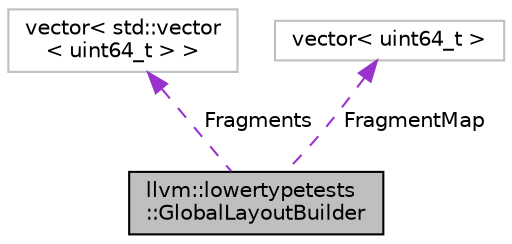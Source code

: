 digraph "llvm::lowertypetests::GlobalLayoutBuilder"
{
 // LATEX_PDF_SIZE
  bgcolor="transparent";
  edge [fontname="Helvetica",fontsize="10",labelfontname="Helvetica",labelfontsize="10"];
  node [fontname="Helvetica",fontsize="10",shape=record];
  Node1 [label="llvm::lowertypetests\l::GlobalLayoutBuilder",height=0.2,width=0.4,color="black", fillcolor="grey75", style="filled", fontcolor="black",tooltip="This class implements a layout algorithm for globals referenced by bit sets that tries to keep member..."];
  Node2 -> Node1 [dir="back",color="darkorchid3",fontsize="10",style="dashed",label=" Fragments" ,fontname="Helvetica"];
  Node2 [label="vector\< std::vector\l\< uint64_t \> \>",height=0.2,width=0.4,color="grey75",tooltip=" "];
  Node3 -> Node1 [dir="back",color="darkorchid3",fontsize="10",style="dashed",label=" FragmentMap" ,fontname="Helvetica"];
  Node3 [label="vector\< uint64_t \>",height=0.2,width=0.4,color="grey75",tooltip=" "];
}
